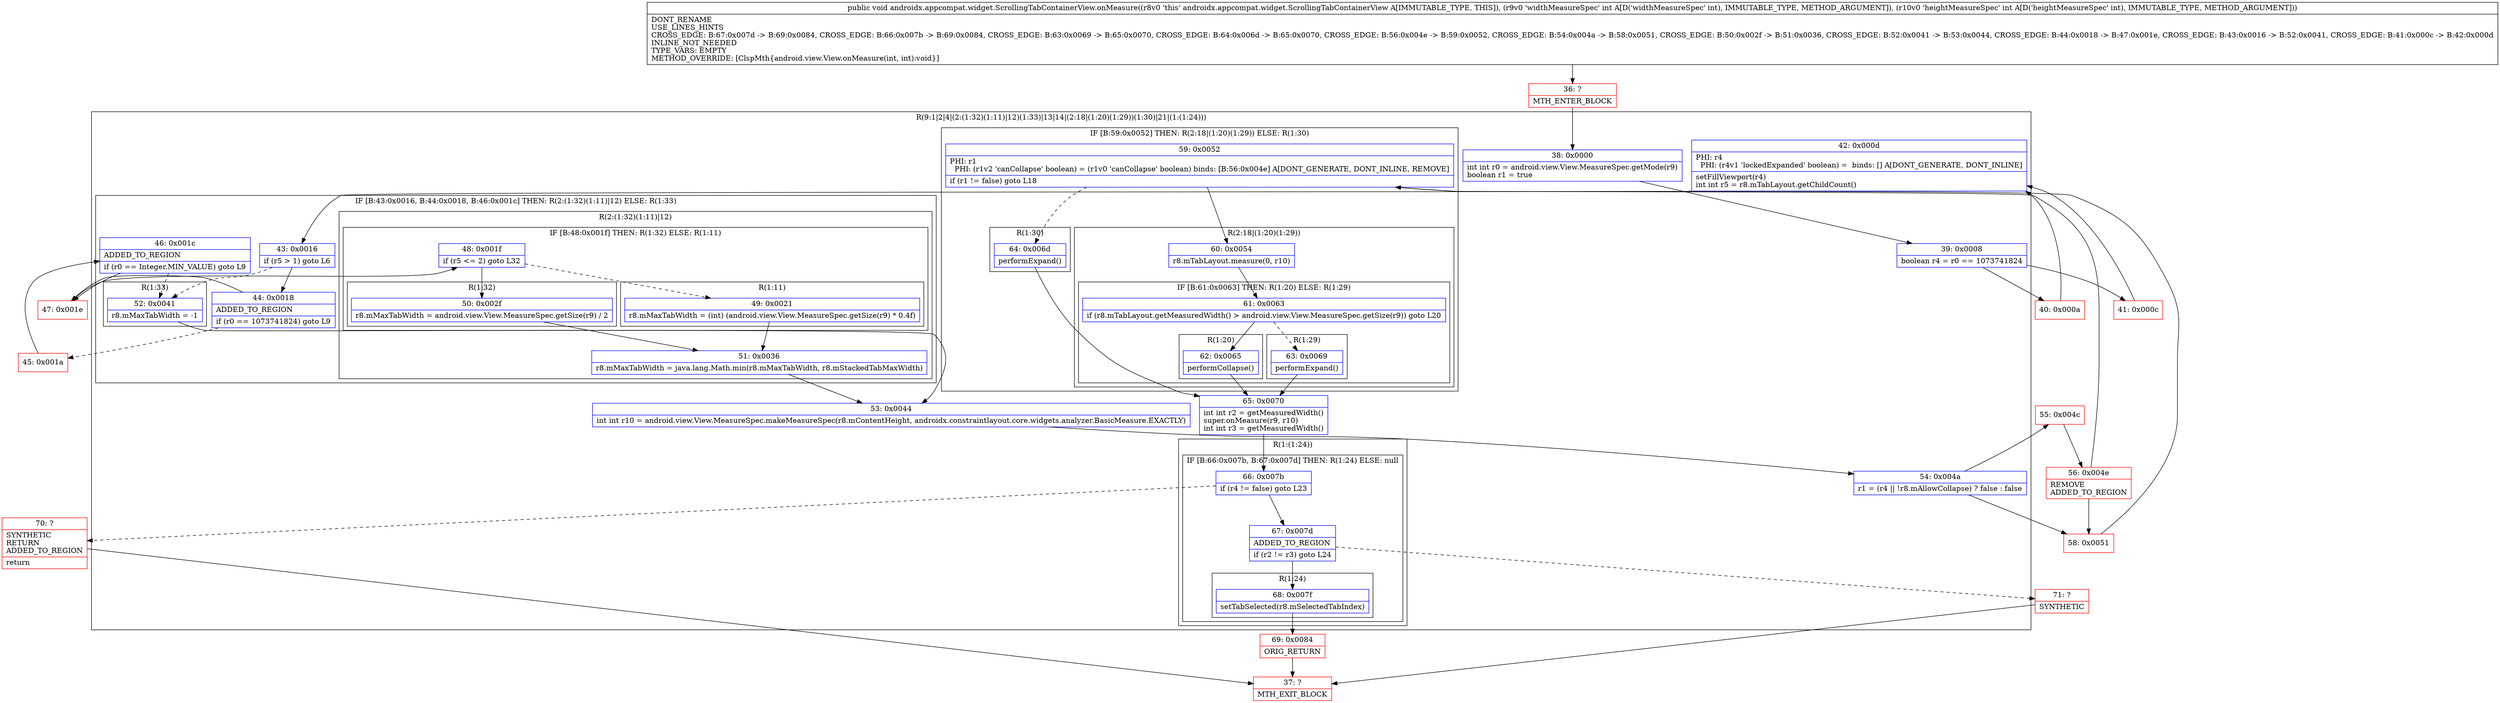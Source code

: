 digraph "CFG forandroidx.appcompat.widget.ScrollingTabContainerView.onMeasure(II)V" {
subgraph cluster_Region_177016337 {
label = "R(9:1|2|4|(2:(1:32)(1:11)|12)(1:33)|13|14|(2:18|(1:20)(1:29))(1:30)|21|(1:(1:24)))";
node [shape=record,color=blue];
Node_38 [shape=record,label="{38\:\ 0x0000|int int r0 = android.view.View.MeasureSpec.getMode(r9)\lboolean r1 = true\l}"];
Node_39 [shape=record,label="{39\:\ 0x0008|boolean r4 = r0 == 1073741824\l}"];
Node_42 [shape=record,label="{42\:\ 0x000d|PHI: r4 \l  PHI: (r4v1 'lockedExpanded' boolean) =  binds: [] A[DONT_GENERATE, DONT_INLINE]\l|setFillViewport(r4)\lint int r5 = r8.mTabLayout.getChildCount()\l}"];
subgraph cluster_IfRegion_2072901951 {
label = "IF [B:43:0x0016, B:44:0x0018, B:46:0x001c] THEN: R(2:(1:32)(1:11)|12) ELSE: R(1:33)";
node [shape=record,color=blue];
Node_43 [shape=record,label="{43\:\ 0x0016|if (r5 \> 1) goto L6\l}"];
Node_44 [shape=record,label="{44\:\ 0x0018|ADDED_TO_REGION\l|if (r0 == 1073741824) goto L9\l}"];
Node_46 [shape=record,label="{46\:\ 0x001c|ADDED_TO_REGION\l|if (r0 == Integer.MIN_VALUE) goto L9\l}"];
subgraph cluster_Region_454867565 {
label = "R(2:(1:32)(1:11)|12)";
node [shape=record,color=blue];
subgraph cluster_IfRegion_1188899234 {
label = "IF [B:48:0x001f] THEN: R(1:32) ELSE: R(1:11)";
node [shape=record,color=blue];
Node_48 [shape=record,label="{48\:\ 0x001f|if (r5 \<= 2) goto L32\l}"];
subgraph cluster_Region_118576239 {
label = "R(1:32)";
node [shape=record,color=blue];
Node_50 [shape=record,label="{50\:\ 0x002f|r8.mMaxTabWidth = android.view.View.MeasureSpec.getSize(r9) \/ 2\l}"];
}
subgraph cluster_Region_402144497 {
label = "R(1:11)";
node [shape=record,color=blue];
Node_49 [shape=record,label="{49\:\ 0x0021|r8.mMaxTabWidth = (int) (android.view.View.MeasureSpec.getSize(r9) * 0.4f)\l}"];
}
}
Node_51 [shape=record,label="{51\:\ 0x0036|r8.mMaxTabWidth = java.lang.Math.min(r8.mMaxTabWidth, r8.mStackedTabMaxWidth)\l}"];
}
subgraph cluster_Region_814154114 {
label = "R(1:33)";
node [shape=record,color=blue];
Node_52 [shape=record,label="{52\:\ 0x0041|r8.mMaxTabWidth = \-1\l}"];
}
}
Node_53 [shape=record,label="{53\:\ 0x0044|int int r10 = android.view.View.MeasureSpec.makeMeasureSpec(r8.mContentHeight, androidx.constraintlayout.core.widgets.analyzer.BasicMeasure.EXACTLY)\l}"];
Node_54 [shape=record,label="{54\:\ 0x004a|r1 = (r4 \|\| !r8.mAllowCollapse) ? false : false\l}"];
subgraph cluster_IfRegion_1618149692 {
label = "IF [B:59:0x0052] THEN: R(2:18|(1:20)(1:29)) ELSE: R(1:30)";
node [shape=record,color=blue];
Node_59 [shape=record,label="{59\:\ 0x0052|PHI: r1 \l  PHI: (r1v2 'canCollapse' boolean) = (r1v0 'canCollapse' boolean) binds: [B:56:0x004e] A[DONT_GENERATE, DONT_INLINE, REMOVE]\l|if (r1 != false) goto L18\l}"];
subgraph cluster_Region_1376609351 {
label = "R(2:18|(1:20)(1:29))";
node [shape=record,color=blue];
Node_60 [shape=record,label="{60\:\ 0x0054|r8.mTabLayout.measure(0, r10)\l}"];
subgraph cluster_IfRegion_1320557101 {
label = "IF [B:61:0x0063] THEN: R(1:20) ELSE: R(1:29)";
node [shape=record,color=blue];
Node_61 [shape=record,label="{61\:\ 0x0063|if (r8.mTabLayout.getMeasuredWidth() \> android.view.View.MeasureSpec.getSize(r9)) goto L20\l}"];
subgraph cluster_Region_1133092280 {
label = "R(1:20)";
node [shape=record,color=blue];
Node_62 [shape=record,label="{62\:\ 0x0065|performCollapse()\l}"];
}
subgraph cluster_Region_356531852 {
label = "R(1:29)";
node [shape=record,color=blue];
Node_63 [shape=record,label="{63\:\ 0x0069|performExpand()\l}"];
}
}
}
subgraph cluster_Region_499365559 {
label = "R(1:30)";
node [shape=record,color=blue];
Node_64 [shape=record,label="{64\:\ 0x006d|performExpand()\l}"];
}
}
Node_65 [shape=record,label="{65\:\ 0x0070|int int r2 = getMeasuredWidth()\lsuper.onMeasure(r9, r10)\lint int r3 = getMeasuredWidth()\l}"];
subgraph cluster_Region_1675276368 {
label = "R(1:(1:24))";
node [shape=record,color=blue];
subgraph cluster_IfRegion_608327357 {
label = "IF [B:66:0x007b, B:67:0x007d] THEN: R(1:24) ELSE: null";
node [shape=record,color=blue];
Node_66 [shape=record,label="{66\:\ 0x007b|if (r4 != false) goto L23\l}"];
Node_67 [shape=record,label="{67\:\ 0x007d|ADDED_TO_REGION\l|if (r2 != r3) goto L24\l}"];
subgraph cluster_Region_1823577550 {
label = "R(1:24)";
node [shape=record,color=blue];
Node_68 [shape=record,label="{68\:\ 0x007f|setTabSelected(r8.mSelectedTabIndex)\l}"];
}
}
}
}
Node_36 [shape=record,color=red,label="{36\:\ ?|MTH_ENTER_BLOCK\l}"];
Node_40 [shape=record,color=red,label="{40\:\ 0x000a}"];
Node_45 [shape=record,color=red,label="{45\:\ 0x001a}"];
Node_47 [shape=record,color=red,label="{47\:\ 0x001e}"];
Node_55 [shape=record,color=red,label="{55\:\ 0x004c}"];
Node_56 [shape=record,color=red,label="{56\:\ 0x004e|REMOVE\lADDED_TO_REGION\l}"];
Node_69 [shape=record,color=red,label="{69\:\ 0x0084|ORIG_RETURN\l}"];
Node_37 [shape=record,color=red,label="{37\:\ ?|MTH_EXIT_BLOCK\l}"];
Node_71 [shape=record,color=red,label="{71\:\ ?|SYNTHETIC\l}"];
Node_70 [shape=record,color=red,label="{70\:\ ?|SYNTHETIC\lRETURN\lADDED_TO_REGION\l|return\l}"];
Node_58 [shape=record,color=red,label="{58\:\ 0x0051}"];
Node_41 [shape=record,color=red,label="{41\:\ 0x000c}"];
MethodNode[shape=record,label="{public void androidx.appcompat.widget.ScrollingTabContainerView.onMeasure((r8v0 'this' androidx.appcompat.widget.ScrollingTabContainerView A[IMMUTABLE_TYPE, THIS]), (r9v0 'widthMeasureSpec' int A[D('widthMeasureSpec' int), IMMUTABLE_TYPE, METHOD_ARGUMENT]), (r10v0 'heightMeasureSpec' int A[D('heightMeasureSpec' int), IMMUTABLE_TYPE, METHOD_ARGUMENT]))  | DONT_RENAME\lUSE_LINES_HINTS\lCROSS_EDGE: B:67:0x007d \-\> B:69:0x0084, CROSS_EDGE: B:66:0x007b \-\> B:69:0x0084, CROSS_EDGE: B:63:0x0069 \-\> B:65:0x0070, CROSS_EDGE: B:64:0x006d \-\> B:65:0x0070, CROSS_EDGE: B:56:0x004e \-\> B:59:0x0052, CROSS_EDGE: B:54:0x004a \-\> B:58:0x0051, CROSS_EDGE: B:50:0x002f \-\> B:51:0x0036, CROSS_EDGE: B:52:0x0041 \-\> B:53:0x0044, CROSS_EDGE: B:44:0x0018 \-\> B:47:0x001e, CROSS_EDGE: B:43:0x0016 \-\> B:52:0x0041, CROSS_EDGE: B:41:0x000c \-\> B:42:0x000d\lINLINE_NOT_NEEDED\lTYPE_VARS: EMPTY\lMETHOD_OVERRIDE: [ClspMth\{android.view.View.onMeasure(int, int):void\}]\l}"];
MethodNode -> Node_36;Node_38 -> Node_39;
Node_39 -> Node_40;
Node_39 -> Node_41;
Node_42 -> Node_43;
Node_43 -> Node_44;
Node_43 -> Node_52[style=dashed];
Node_44 -> Node_45[style=dashed];
Node_44 -> Node_47;
Node_46 -> Node_47;
Node_46 -> Node_52[style=dashed];
Node_48 -> Node_49[style=dashed];
Node_48 -> Node_50;
Node_50 -> Node_51;
Node_49 -> Node_51;
Node_51 -> Node_53;
Node_52 -> Node_53;
Node_53 -> Node_54;
Node_54 -> Node_55;
Node_54 -> Node_58;
Node_59 -> Node_60;
Node_59 -> Node_64[style=dashed];
Node_60 -> Node_61;
Node_61 -> Node_62;
Node_61 -> Node_63[style=dashed];
Node_62 -> Node_65;
Node_63 -> Node_65;
Node_64 -> Node_65;
Node_65 -> Node_66;
Node_66 -> Node_67;
Node_66 -> Node_70[style=dashed];
Node_67 -> Node_68;
Node_67 -> Node_71[style=dashed];
Node_68 -> Node_69;
Node_36 -> Node_38;
Node_40 -> Node_42;
Node_45 -> Node_46;
Node_47 -> Node_48;
Node_55 -> Node_56;
Node_56 -> Node_58;
Node_56 -> Node_59;
Node_69 -> Node_37;
Node_71 -> Node_37;
Node_70 -> Node_37;
Node_58 -> Node_59;
Node_41 -> Node_42;
}

